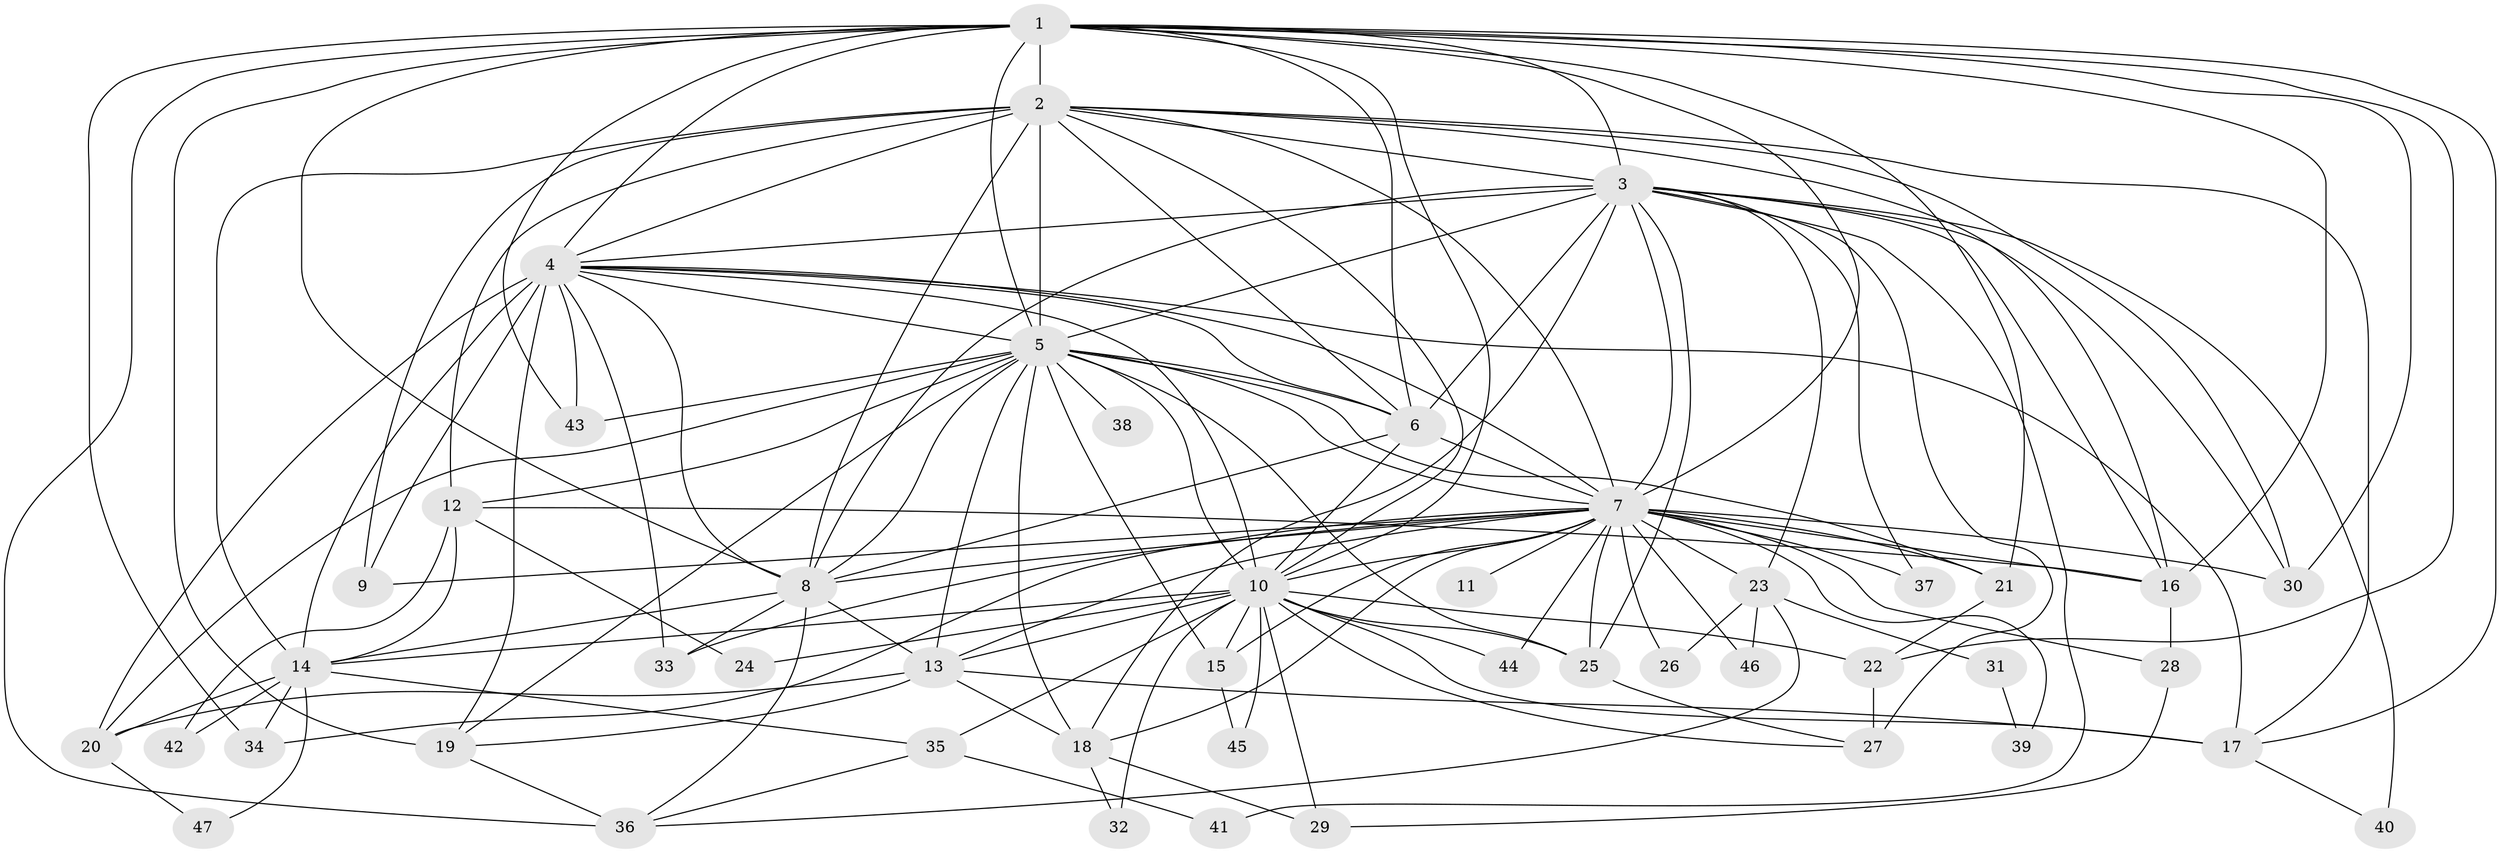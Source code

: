 // original degree distribution, {17: 0.008620689655172414, 22: 0.008620689655172414, 20: 0.008620689655172414, 23: 0.008620689655172414, 29: 0.008620689655172414, 26: 0.008620689655172414, 12: 0.008620689655172414, 25: 0.008620689655172414, 32: 0.008620689655172414, 19: 0.008620689655172414, 3: 0.1896551724137931, 4: 0.12931034482758622, 2: 0.5344827586206896, 5: 0.034482758620689655, 6: 0.017241379310344827, 7: 0.008620689655172414}
// Generated by graph-tools (version 1.1) at 2025/49/03/04/25 22:49:21]
// undirected, 47 vertices, 141 edges
graph export_dot {
  node [color=gray90,style=filled];
  1;
  2;
  3;
  4;
  5;
  6;
  7;
  8;
  9;
  10;
  11;
  12;
  13;
  14;
  15;
  16;
  17;
  18;
  19;
  20;
  21;
  22;
  23;
  24;
  25;
  26;
  27;
  28;
  29;
  30;
  31;
  32;
  33;
  34;
  35;
  36;
  37;
  38;
  39;
  40;
  41;
  42;
  43;
  44;
  45;
  46;
  47;
  1 -- 2 [weight=4.0];
  1 -- 3 [weight=2.0];
  1 -- 4 [weight=2.0];
  1 -- 5 [weight=3.0];
  1 -- 6 [weight=3.0];
  1 -- 7 [weight=3.0];
  1 -- 8 [weight=2.0];
  1 -- 10 [weight=1.0];
  1 -- 16 [weight=1.0];
  1 -- 17 [weight=1.0];
  1 -- 19 [weight=6.0];
  1 -- 21 [weight=3.0];
  1 -- 22 [weight=1.0];
  1 -- 30 [weight=1.0];
  1 -- 34 [weight=1.0];
  1 -- 36 [weight=1.0];
  1 -- 43 [weight=1.0];
  2 -- 3 [weight=2.0];
  2 -- 4 [weight=3.0];
  2 -- 5 [weight=2.0];
  2 -- 6 [weight=2.0];
  2 -- 7 [weight=2.0];
  2 -- 8 [weight=3.0];
  2 -- 9 [weight=1.0];
  2 -- 10 [weight=1.0];
  2 -- 12 [weight=2.0];
  2 -- 14 [weight=3.0];
  2 -- 16 [weight=3.0];
  2 -- 17 [weight=1.0];
  2 -- 30 [weight=1.0];
  3 -- 4 [weight=1.0];
  3 -- 5 [weight=3.0];
  3 -- 6 [weight=1.0];
  3 -- 7 [weight=1.0];
  3 -- 8 [weight=2.0];
  3 -- 16 [weight=1.0];
  3 -- 18 [weight=1.0];
  3 -- 23 [weight=1.0];
  3 -- 25 [weight=2.0];
  3 -- 27 [weight=1.0];
  3 -- 30 [weight=1.0];
  3 -- 37 [weight=1.0];
  3 -- 40 [weight=1.0];
  3 -- 41 [weight=1.0];
  4 -- 5 [weight=1.0];
  4 -- 6 [weight=1.0];
  4 -- 7 [weight=1.0];
  4 -- 8 [weight=1.0];
  4 -- 9 [weight=1.0];
  4 -- 10 [weight=1.0];
  4 -- 14 [weight=9.0];
  4 -- 17 [weight=1.0];
  4 -- 19 [weight=2.0];
  4 -- 20 [weight=2.0];
  4 -- 33 [weight=1.0];
  4 -- 43 [weight=1.0];
  5 -- 6 [weight=1.0];
  5 -- 7 [weight=1.0];
  5 -- 8 [weight=1.0];
  5 -- 10 [weight=3.0];
  5 -- 12 [weight=1.0];
  5 -- 13 [weight=2.0];
  5 -- 15 [weight=1.0];
  5 -- 18 [weight=1.0];
  5 -- 19 [weight=1.0];
  5 -- 20 [weight=1.0];
  5 -- 21 [weight=1.0];
  5 -- 25 [weight=1.0];
  5 -- 38 [weight=1.0];
  5 -- 43 [weight=1.0];
  6 -- 7 [weight=1.0];
  6 -- 8 [weight=1.0];
  6 -- 10 [weight=15.0];
  7 -- 8 [weight=1.0];
  7 -- 9 [weight=1.0];
  7 -- 10 [weight=2.0];
  7 -- 11 [weight=1.0];
  7 -- 13 [weight=1.0];
  7 -- 15 [weight=1.0];
  7 -- 16 [weight=1.0];
  7 -- 18 [weight=1.0];
  7 -- 21 [weight=1.0];
  7 -- 23 [weight=1.0];
  7 -- 25 [weight=1.0];
  7 -- 26 [weight=1.0];
  7 -- 28 [weight=1.0];
  7 -- 30 [weight=1.0];
  7 -- 33 [weight=1.0];
  7 -- 34 [weight=1.0];
  7 -- 37 [weight=1.0];
  7 -- 39 [weight=1.0];
  7 -- 44 [weight=1.0];
  7 -- 46 [weight=1.0];
  8 -- 13 [weight=5.0];
  8 -- 14 [weight=1.0];
  8 -- 33 [weight=1.0];
  8 -- 36 [weight=1.0];
  10 -- 13 [weight=1.0];
  10 -- 14 [weight=1.0];
  10 -- 15 [weight=1.0];
  10 -- 17 [weight=2.0];
  10 -- 22 [weight=2.0];
  10 -- 24 [weight=1.0];
  10 -- 25 [weight=1.0];
  10 -- 27 [weight=1.0];
  10 -- 29 [weight=1.0];
  10 -- 32 [weight=1.0];
  10 -- 35 [weight=1.0];
  10 -- 44 [weight=1.0];
  10 -- 45 [weight=1.0];
  12 -- 14 [weight=2.0];
  12 -- 16 [weight=1.0];
  12 -- 24 [weight=1.0];
  12 -- 42 [weight=1.0];
  13 -- 17 [weight=1.0];
  13 -- 18 [weight=1.0];
  13 -- 19 [weight=1.0];
  13 -- 20 [weight=1.0];
  14 -- 20 [weight=1.0];
  14 -- 34 [weight=1.0];
  14 -- 35 [weight=1.0];
  14 -- 42 [weight=1.0];
  14 -- 47 [weight=1.0];
  15 -- 45 [weight=1.0];
  16 -- 28 [weight=1.0];
  17 -- 40 [weight=1.0];
  18 -- 29 [weight=1.0];
  18 -- 32 [weight=1.0];
  19 -- 36 [weight=2.0];
  20 -- 47 [weight=1.0];
  21 -- 22 [weight=1.0];
  22 -- 27 [weight=1.0];
  23 -- 26 [weight=1.0];
  23 -- 31 [weight=1.0];
  23 -- 36 [weight=1.0];
  23 -- 46 [weight=1.0];
  25 -- 27 [weight=1.0];
  28 -- 29 [weight=1.0];
  31 -- 39 [weight=1.0];
  35 -- 36 [weight=1.0];
  35 -- 41 [weight=1.0];
}
